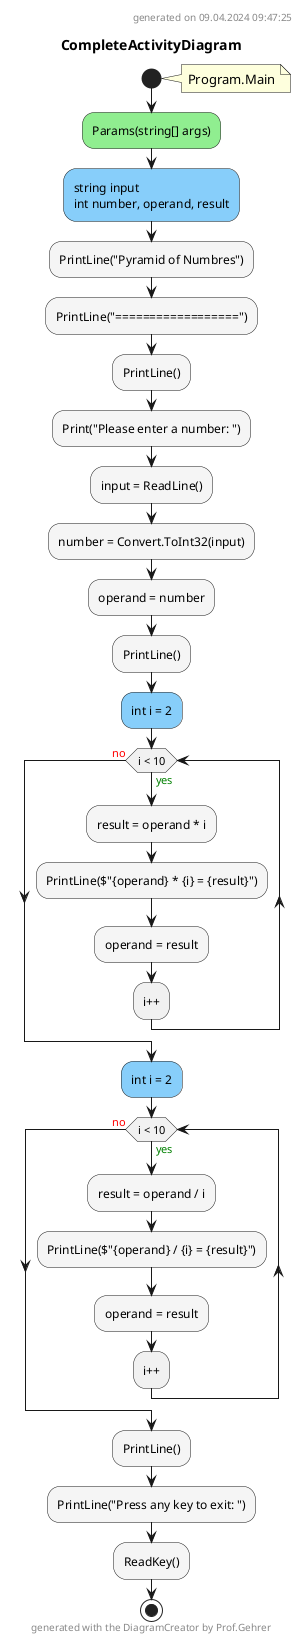 @startuml CompleteActivityDiagram
header
generated on 09.04.2024 09:47:25
end header
title CompleteActivityDiagram
start
note right:  Program.Main
#LightGreen:Params(string[] args);
#LightSkyBlue:string input\nint number, operand, result;
#WhiteSmoke:PrintLine("Pyramid of Numbres");
#WhiteSmoke:PrintLine("==================");
#WhiteSmoke:PrintLine();
#WhiteSmoke:Print("Please enter a number: ");
#WhiteSmoke:input = ReadLine();
#WhiteSmoke:number = Convert.ToInt32(input);
#WhiteSmoke:operand = number;
#WhiteSmoke:PrintLine();
#LightSkyBlue:int i = 2;
while (i < 10) is (<color:green>yes)
        #WhiteSmoke:result = operand * i;
        #WhiteSmoke:PrintLine($"{operand} * {i} = {result}");
        #WhiteSmoke:operand = result;
:i++;
endwhile (<color:red>no)
#LightSkyBlue:int i = 2;
while (i < 10) is (<color:green>yes)
        #WhiteSmoke:result = operand / i;
        #WhiteSmoke:PrintLine($"{operand} / {i} = {result}");
        #WhiteSmoke:operand = result;
:i++;
endwhile (<color:red>no)
#WhiteSmoke:PrintLine();
#WhiteSmoke:PrintLine("Press any key to exit: ");
#WhiteSmoke:ReadKey();
stop
footer
generated with the DiagramCreator by Prof.Gehrer
end footer
@enduml

